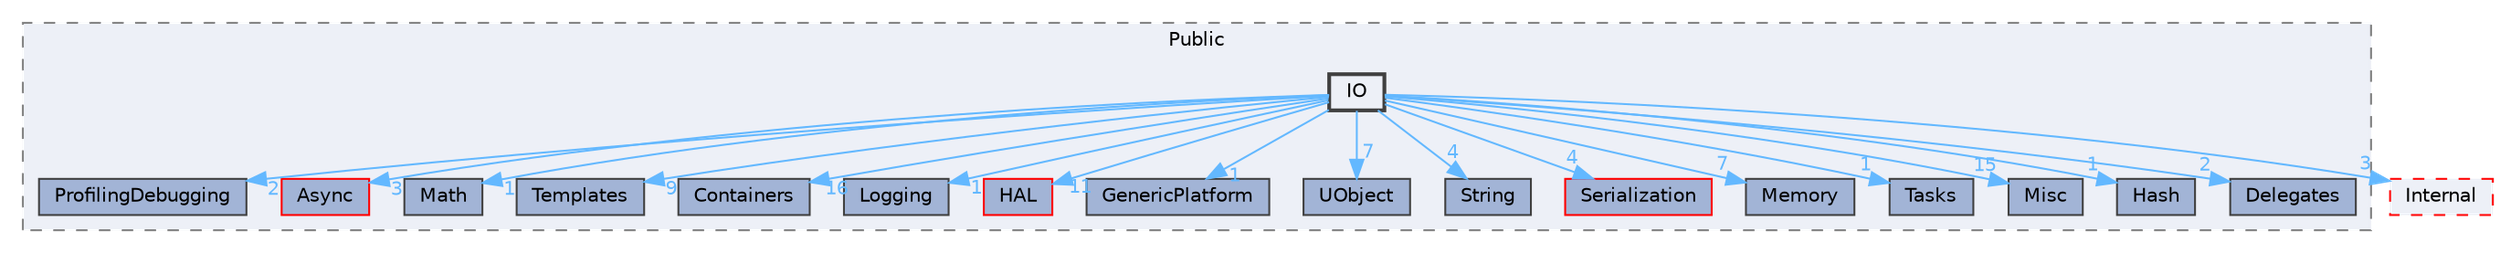 digraph "IO"
{
 // INTERACTIVE_SVG=YES
 // LATEX_PDF_SIZE
  bgcolor="transparent";
  edge [fontname=Helvetica,fontsize=10,labelfontname=Helvetica,labelfontsize=10];
  node [fontname=Helvetica,fontsize=10,shape=box,height=0.2,width=0.4];
  compound=true
  subgraph clusterdir_ba49309ee78fabe0452662bc1a7ef37d {
    graph [ bgcolor="#edf0f7", pencolor="grey50", label="Public", fontname=Helvetica,fontsize=10 style="filled,dashed", URL="dir_ba49309ee78fabe0452662bc1a7ef37d.html",tooltip=""]
  dir_05d66f52e7112794eb14e508e2415903 [label="ProfilingDebugging", fillcolor="#a2b4d6", color="grey25", style="filled", URL="dir_05d66f52e7112794eb14e508e2415903.html",tooltip=""];
  dir_fab0544b3443f914df6ed288343023f7 [label="Async", fillcolor="#a2b4d6", color="red", style="filled", URL="dir_fab0544b3443f914df6ed288343023f7.html",tooltip=""];
  dir_d9c32345848c1de2353c1248bbdefaac [label="Math", fillcolor="#a2b4d6", color="grey25", style="filled", URL="dir_d9c32345848c1de2353c1248bbdefaac.html",tooltip=""];
  dir_d923b29e5793e4ca6ecf89bd6d2fe94d [label="Templates", fillcolor="#a2b4d6", color="grey25", style="filled", URL="dir_d923b29e5793e4ca6ecf89bd6d2fe94d.html",tooltip=""];
  dir_d6d4edf6ba84739b62e6fae684879a69 [label="Containers", fillcolor="#a2b4d6", color="grey25", style="filled", URL="dir_d6d4edf6ba84739b62e6fae684879a69.html",tooltip=""];
  dir_cdbe86fff28349c50d558c00879cc362 [label="Logging", fillcolor="#a2b4d6", color="grey25", style="filled", URL="dir_cdbe86fff28349c50d558c00879cc362.html",tooltip=""];
  dir_06b681a867cd45e91f64ca04156625cf [label="HAL", fillcolor="#a2b4d6", color="red", style="filled", URL="dir_06b681a867cd45e91f64ca04156625cf.html",tooltip=""];
  dir_1c568e3b9220952114991a6a4d431654 [label="GenericPlatform", fillcolor="#a2b4d6", color="grey25", style="filled", URL="dir_1c568e3b9220952114991a6a4d431654.html",tooltip=""];
  dir_2d932d80d33aabcfd2bb1405923ee501 [label="UObject", fillcolor="#a2b4d6", color="grey25", style="filled", URL="dir_2d932d80d33aabcfd2bb1405923ee501.html",tooltip=""];
  dir_320360e1f078dda43a743c6d58bbd9d4 [label="String", fillcolor="#a2b4d6", color="grey25", style="filled", URL="dir_320360e1f078dda43a743c6d58bbd9d4.html",tooltip=""];
  dir_4acb951885fdf3c7a4c2ab809ab845db [label="Serialization", fillcolor="#a2b4d6", color="red", style="filled", URL="dir_4acb951885fdf3c7a4c2ab809ab845db.html",tooltip=""];
  dir_61f53bcac5392dd93e7b6b179c6206e3 [label="Memory", fillcolor="#a2b4d6", color="grey25", style="filled", URL="dir_61f53bcac5392dd93e7b6b179c6206e3.html",tooltip=""];
  dir_7399449cc85ac81d3a259c5f7aed8f45 [label="Tasks", fillcolor="#a2b4d6", color="grey25", style="filled", URL="dir_7399449cc85ac81d3a259c5f7aed8f45.html",tooltip=""];
  dir_8d7b93d547498163f6da7ff79a1b5a4d [label="Misc", fillcolor="#a2b4d6", color="grey25", style="filled", URL="dir_8d7b93d547498163f6da7ff79a1b5a4d.html",tooltip=""];
  dir_a38a951f27dd3f115870e584331ce9ae [label="Hash", fillcolor="#a2b4d6", color="grey25", style="filled", URL="dir_a38a951f27dd3f115870e584331ce9ae.html",tooltip=""];
  dir_a39d52dbb05fe3fcbf188fdc980a664a [label="Delegates", fillcolor="#a2b4d6", color="grey25", style="filled", URL="dir_a39d52dbb05fe3fcbf188fdc980a664a.html",tooltip=""];
  dir_0c2f4c181c778ca137d016db61c3ffd6 [label="IO", fillcolor="#edf0f7", color="grey25", style="filled,bold", URL="dir_0c2f4c181c778ca137d016db61c3ffd6.html",tooltip=""];
  }
  dir_71b836e9ee7c70b989567d14da179def [label="Internal", fillcolor="#edf0f7", color="red", style="filled,dashed", URL="dir_71b836e9ee7c70b989567d14da179def.html",tooltip=""];
  dir_0c2f4c181c778ca137d016db61c3ffd6->dir_05d66f52e7112794eb14e508e2415903 [headlabel="2", labeldistance=1.5 headhref="dir_000535_000773.html" href="dir_000535_000773.html" color="steelblue1" fontcolor="steelblue1"];
  dir_0c2f4c181c778ca137d016db61c3ffd6->dir_06b681a867cd45e91f64ca04156625cf [headlabel="11", labeldistance=1.5 headhref="dir_000535_000461.html" href="dir_000535_000461.html" color="steelblue1" fontcolor="steelblue1"];
  dir_0c2f4c181c778ca137d016db61c3ffd6->dir_1c568e3b9220952114991a6a4d431654 [headlabel="1", labeldistance=1.5 headhref="dir_000535_000432.html" href="dir_000535_000432.html" color="steelblue1" fontcolor="steelblue1"];
  dir_0c2f4c181c778ca137d016db61c3ffd6->dir_2d932d80d33aabcfd2bb1405923ee501 [headlabel="7", labeldistance=1.5 headhref="dir_000535_001227.html" href="dir_000535_001227.html" color="steelblue1" fontcolor="steelblue1"];
  dir_0c2f4c181c778ca137d016db61c3ffd6->dir_320360e1f078dda43a743c6d58bbd9d4 [headlabel="4", labeldistance=1.5 headhref="dir_000535_001142.html" href="dir_000535_001142.html" color="steelblue1" fontcolor="steelblue1"];
  dir_0c2f4c181c778ca137d016db61c3ffd6->dir_4acb951885fdf3c7a4c2ab809ab845db [headlabel="4", labeldistance=1.5 headhref="dir_000535_001018.html" href="dir_000535_001018.html" color="steelblue1" fontcolor="steelblue1"];
  dir_0c2f4c181c778ca137d016db61c3ffd6->dir_61f53bcac5392dd93e7b6b179c6206e3 [headlabel="7", labeldistance=1.5 headhref="dir_000535_000620.html" href="dir_000535_000620.html" color="steelblue1" fontcolor="steelblue1"];
  dir_0c2f4c181c778ca137d016db61c3ffd6->dir_71b836e9ee7c70b989567d14da179def [headlabel="3", labeldistance=1.5 headhref="dir_000535_000521.html" href="dir_000535_000521.html" color="steelblue1" fontcolor="steelblue1"];
  dir_0c2f4c181c778ca137d016db61c3ffd6->dir_7399449cc85ac81d3a259c5f7aed8f45 [headlabel="1", labeldistance=1.5 headhref="dir_000535_001173.html" href="dir_000535_001173.html" color="steelblue1" fontcolor="steelblue1"];
  dir_0c2f4c181c778ca137d016db61c3ffd6->dir_8d7b93d547498163f6da7ff79a1b5a4d [headlabel="15", labeldistance=1.5 headhref="dir_000535_000649.html" href="dir_000535_000649.html" color="steelblue1" fontcolor="steelblue1"];
  dir_0c2f4c181c778ca137d016db61c3ffd6->dir_a38a951f27dd3f115870e584331ce9ae [headlabel="1", labeldistance=1.5 headhref="dir_000535_000470.html" href="dir_000535_000470.html" color="steelblue1" fontcolor="steelblue1"];
  dir_0c2f4c181c778ca137d016db61c3ffd6->dir_a39d52dbb05fe3fcbf188fdc980a664a [headlabel="2", labeldistance=1.5 headhref="dir_000535_000308.html" href="dir_000535_000308.html" color="steelblue1" fontcolor="steelblue1"];
  dir_0c2f4c181c778ca137d016db61c3ffd6->dir_cdbe86fff28349c50d558c00879cc362 [headlabel="1", labeldistance=1.5 headhref="dir_000535_000592.html" href="dir_000535_000592.html" color="steelblue1" fontcolor="steelblue1"];
  dir_0c2f4c181c778ca137d016db61c3ffd6->dir_d6d4edf6ba84739b62e6fae684879a69 [headlabel="16", labeldistance=1.5 headhref="dir_000535_000253.html" href="dir_000535_000253.html" color="steelblue1" fontcolor="steelblue1"];
  dir_0c2f4c181c778ca137d016db61c3ffd6->dir_d923b29e5793e4ca6ecf89bd6d2fe94d [headlabel="9", labeldistance=1.5 headhref="dir_000535_001176.html" href="dir_000535_001176.html" color="steelblue1" fontcolor="steelblue1"];
  dir_0c2f4c181c778ca137d016db61c3ffd6->dir_d9c32345848c1de2353c1248bbdefaac [headlabel="1", labeldistance=1.5 headhref="dir_000535_000608.html" href="dir_000535_000608.html" color="steelblue1" fontcolor="steelblue1"];
  dir_0c2f4c181c778ca137d016db61c3ffd6->dir_fab0544b3443f914df6ed288343023f7 [headlabel="3", labeldistance=1.5 headhref="dir_000535_000065.html" href="dir_000535_000065.html" color="steelblue1" fontcolor="steelblue1"];
}
